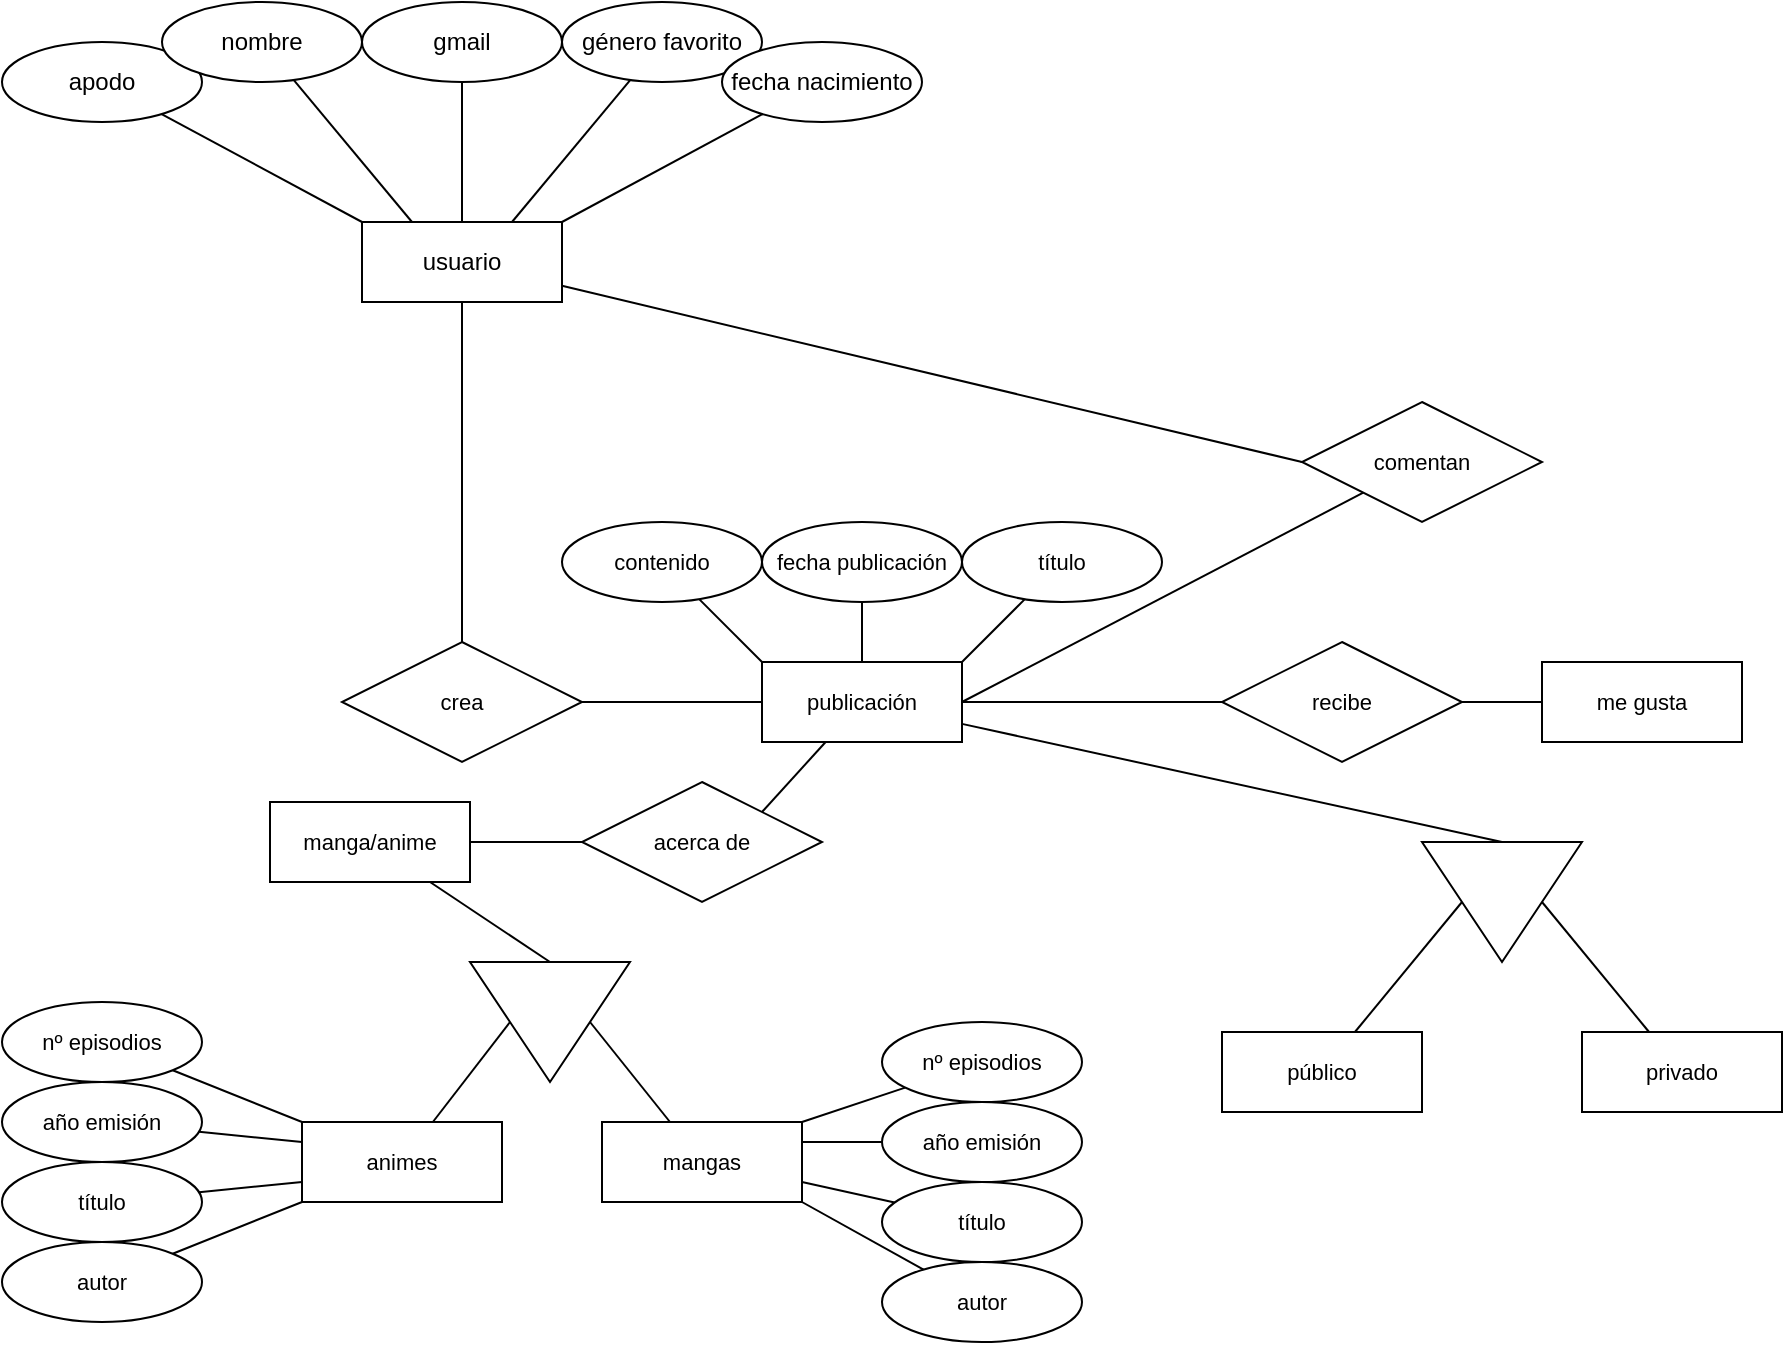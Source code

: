 <mxfile version="24.7.17">
  <diagram name="Página-1" id="M4jwLt3chlfe-bUJPSQx">
    <mxGraphModel grid="1" page="1" gridSize="10" guides="1" tooltips="1" connect="1" arrows="1" fold="1" pageScale="1" pageWidth="827" pageHeight="1169" math="0" shadow="0">
      <root>
        <mxCell id="0" />
        <mxCell id="1" parent="0" />
        <mxCell id="kD788OwM7WemHHMl1Btq-38" style="edgeStyle=none;shape=connector;rounded=0;orthogonalLoop=1;jettySize=auto;html=1;entryX=0.5;entryY=0;entryDx=0;entryDy=0;strokeColor=default;align=center;verticalAlign=middle;fontFamily=Helvetica;fontSize=11;fontColor=default;labelBackgroundColor=default;endArrow=none;endFill=0;" edge="1" parent="1" source="kD788OwM7WemHHMl1Btq-1" target="kD788OwM7WemHHMl1Btq-13">
          <mxGeometry relative="1" as="geometry" />
        </mxCell>
        <mxCell id="kD788OwM7WemHHMl1Btq-39" style="edgeStyle=none;shape=connector;rounded=0;orthogonalLoop=1;jettySize=auto;html=1;entryX=0;entryY=0.5;entryDx=0;entryDy=0;strokeColor=default;align=center;verticalAlign=middle;fontFamily=Helvetica;fontSize=11;fontColor=default;labelBackgroundColor=default;endArrow=none;endFill=0;" edge="1" parent="1" source="kD788OwM7WemHHMl1Btq-1" target="kD788OwM7WemHHMl1Btq-20">
          <mxGeometry relative="1" as="geometry" />
        </mxCell>
        <mxCell id="kD788OwM7WemHHMl1Btq-1" value="usuario" style="whiteSpace=wrap;html=1;align=center;" vertex="1" parent="1">
          <mxGeometry x="360" y="160" width="100" height="40" as="geometry" />
        </mxCell>
        <mxCell id="kD788OwM7WemHHMl1Btq-7" style="rounded=0;orthogonalLoop=1;jettySize=auto;html=1;entryX=0;entryY=0;entryDx=0;entryDy=0;endArrow=none;endFill=0;" edge="1" parent="1" source="kD788OwM7WemHHMl1Btq-2" target="kD788OwM7WemHHMl1Btq-1">
          <mxGeometry relative="1" as="geometry" />
        </mxCell>
        <mxCell id="kD788OwM7WemHHMl1Btq-2" value="apodo" style="ellipse;whiteSpace=wrap;html=1;align=center;" vertex="1" parent="1">
          <mxGeometry x="180" y="70" width="100" height="40" as="geometry" />
        </mxCell>
        <mxCell id="kD788OwM7WemHHMl1Btq-8" style="edgeStyle=none;shape=connector;rounded=0;orthogonalLoop=1;jettySize=auto;html=1;entryX=0.25;entryY=0;entryDx=0;entryDy=0;strokeColor=default;align=center;verticalAlign=middle;fontFamily=Helvetica;fontSize=11;fontColor=default;labelBackgroundColor=default;endArrow=none;endFill=0;" edge="1" parent="1" source="kD788OwM7WemHHMl1Btq-3" target="kD788OwM7WemHHMl1Btq-1">
          <mxGeometry relative="1" as="geometry" />
        </mxCell>
        <mxCell id="kD788OwM7WemHHMl1Btq-3" value="nombre" style="ellipse;whiteSpace=wrap;html=1;align=center;" vertex="1" parent="1">
          <mxGeometry x="260" y="50" width="100" height="40" as="geometry" />
        </mxCell>
        <mxCell id="kD788OwM7WemHHMl1Btq-9" style="edgeStyle=none;shape=connector;rounded=0;orthogonalLoop=1;jettySize=auto;html=1;entryX=0.5;entryY=0;entryDx=0;entryDy=0;strokeColor=default;align=center;verticalAlign=middle;fontFamily=Helvetica;fontSize=11;fontColor=default;labelBackgroundColor=default;endArrow=none;endFill=0;" edge="1" parent="1" source="kD788OwM7WemHHMl1Btq-4" target="kD788OwM7WemHHMl1Btq-1">
          <mxGeometry relative="1" as="geometry" />
        </mxCell>
        <mxCell id="kD788OwM7WemHHMl1Btq-4" value="gmail" style="ellipse;whiteSpace=wrap;html=1;align=center;" vertex="1" parent="1">
          <mxGeometry x="360" y="50" width="100" height="40" as="geometry" />
        </mxCell>
        <mxCell id="kD788OwM7WemHHMl1Btq-10" style="edgeStyle=none;shape=connector;rounded=0;orthogonalLoop=1;jettySize=auto;html=1;entryX=0.75;entryY=0;entryDx=0;entryDy=0;strokeColor=default;align=center;verticalAlign=middle;fontFamily=Helvetica;fontSize=11;fontColor=default;labelBackgroundColor=default;endArrow=none;endFill=0;" edge="1" parent="1" source="kD788OwM7WemHHMl1Btq-5" target="kD788OwM7WemHHMl1Btq-1">
          <mxGeometry relative="1" as="geometry" />
        </mxCell>
        <mxCell id="kD788OwM7WemHHMl1Btq-5" value="género favorito" style="ellipse;whiteSpace=wrap;html=1;align=center;" vertex="1" parent="1">
          <mxGeometry x="460" y="50" width="100" height="40" as="geometry" />
        </mxCell>
        <mxCell id="kD788OwM7WemHHMl1Btq-11" style="edgeStyle=none;shape=connector;rounded=0;orthogonalLoop=1;jettySize=auto;html=1;entryX=1;entryY=0;entryDx=0;entryDy=0;strokeColor=default;align=center;verticalAlign=middle;fontFamily=Helvetica;fontSize=11;fontColor=default;labelBackgroundColor=default;endArrow=none;endFill=0;" edge="1" parent="1" source="kD788OwM7WemHHMl1Btq-6" target="kD788OwM7WemHHMl1Btq-1">
          <mxGeometry relative="1" as="geometry" />
        </mxCell>
        <mxCell id="kD788OwM7WemHHMl1Btq-6" value="fecha nacimiento" style="ellipse;whiteSpace=wrap;html=1;align=center;" vertex="1" parent="1">
          <mxGeometry x="540" y="70" width="100" height="40" as="geometry" />
        </mxCell>
        <mxCell id="kD788OwM7WemHHMl1Btq-41" style="edgeStyle=none;shape=connector;rounded=0;orthogonalLoop=1;jettySize=auto;html=1;entryX=0;entryY=0.5;entryDx=0;entryDy=0;strokeColor=default;align=center;verticalAlign=middle;fontFamily=Helvetica;fontSize=11;fontColor=default;labelBackgroundColor=default;endArrow=none;endFill=0;" edge="1" parent="1" source="kD788OwM7WemHHMl1Btq-13" target="kD788OwM7WemHHMl1Btq-14">
          <mxGeometry relative="1" as="geometry" />
        </mxCell>
        <mxCell id="kD788OwM7WemHHMl1Btq-13" value="crea" style="shape=rhombus;perimeter=rhombusPerimeter;whiteSpace=wrap;html=1;align=center;fontFamily=Helvetica;fontSize=11;fontColor=default;labelBackgroundColor=default;" vertex="1" parent="1">
          <mxGeometry x="350" y="370" width="120" height="60" as="geometry" />
        </mxCell>
        <mxCell id="kD788OwM7WemHHMl1Btq-42" style="edgeStyle=none;shape=connector;rounded=0;orthogonalLoop=1;jettySize=auto;html=1;entryX=1;entryY=0;entryDx=0;entryDy=0;strokeColor=default;align=center;verticalAlign=middle;fontFamily=Helvetica;fontSize=11;fontColor=default;labelBackgroundColor=default;endArrow=none;endFill=0;" edge="1" parent="1" source="kD788OwM7WemHHMl1Btq-14" target="kD788OwM7WemHHMl1Btq-22">
          <mxGeometry relative="1" as="geometry" />
        </mxCell>
        <mxCell id="kD788OwM7WemHHMl1Btq-55" style="edgeStyle=none;shape=connector;rounded=0;orthogonalLoop=1;jettySize=auto;html=1;entryX=0;entryY=0.5;entryDx=0;entryDy=0;strokeColor=default;align=center;verticalAlign=middle;fontFamily=Helvetica;fontSize=11;fontColor=default;labelBackgroundColor=default;endArrow=none;endFill=0;" edge="1" parent="1" source="kD788OwM7WemHHMl1Btq-14" target="kD788OwM7WemHHMl1Btq-18">
          <mxGeometry relative="1" as="geometry" />
        </mxCell>
        <mxCell id="kD788OwM7WemHHMl1Btq-57" style="edgeStyle=none;shape=connector;rounded=0;orthogonalLoop=1;jettySize=auto;html=1;entryX=0;entryY=0.5;entryDx=0;entryDy=0;strokeColor=default;align=center;verticalAlign=middle;fontFamily=Helvetica;fontSize=11;fontColor=default;labelBackgroundColor=default;endArrow=none;endFill=0;" edge="1" parent="1" source="kD788OwM7WemHHMl1Btq-14" target="kD788OwM7WemHHMl1Btq-24">
          <mxGeometry relative="1" as="geometry" />
        </mxCell>
        <mxCell id="kD788OwM7WemHHMl1Btq-14" value="publicación" style="whiteSpace=wrap;html=1;align=center;fontFamily=Helvetica;fontSize=11;fontColor=default;labelBackgroundColor=default;" vertex="1" parent="1">
          <mxGeometry x="560" y="380" width="100" height="40" as="geometry" />
        </mxCell>
        <mxCell id="kD788OwM7WemHHMl1Btq-60" style="edgeStyle=none;shape=connector;rounded=0;orthogonalLoop=1;jettySize=auto;html=1;entryX=0;entryY=0;entryDx=0;entryDy=0;strokeColor=default;align=center;verticalAlign=middle;fontFamily=Helvetica;fontSize=11;fontColor=default;labelBackgroundColor=default;endArrow=none;endFill=0;" edge="1" parent="1" source="kD788OwM7WemHHMl1Btq-15" target="kD788OwM7WemHHMl1Btq-14">
          <mxGeometry relative="1" as="geometry" />
        </mxCell>
        <mxCell id="kD788OwM7WemHHMl1Btq-15" value="contenido" style="ellipse;whiteSpace=wrap;html=1;align=center;fontFamily=Helvetica;fontSize=11;fontColor=default;labelBackgroundColor=default;" vertex="1" parent="1">
          <mxGeometry x="460" y="310" width="100" height="40" as="geometry" />
        </mxCell>
        <mxCell id="kD788OwM7WemHHMl1Btq-61" style="edgeStyle=none;shape=connector;rounded=0;orthogonalLoop=1;jettySize=auto;html=1;entryX=0.5;entryY=0;entryDx=0;entryDy=0;strokeColor=default;align=center;verticalAlign=middle;fontFamily=Helvetica;fontSize=11;fontColor=default;labelBackgroundColor=default;endArrow=none;endFill=0;" edge="1" parent="1" source="kD788OwM7WemHHMl1Btq-16" target="kD788OwM7WemHHMl1Btq-14">
          <mxGeometry relative="1" as="geometry" />
        </mxCell>
        <mxCell id="kD788OwM7WemHHMl1Btq-16" value="fecha publicación" style="ellipse;whiteSpace=wrap;html=1;align=center;fontFamily=Helvetica;fontSize=11;fontColor=default;labelBackgroundColor=default;" vertex="1" parent="1">
          <mxGeometry x="560" y="310" width="100" height="40" as="geometry" />
        </mxCell>
        <mxCell id="kD788OwM7WemHHMl1Btq-62" style="edgeStyle=none;shape=connector;rounded=0;orthogonalLoop=1;jettySize=auto;html=1;entryX=1;entryY=0;entryDx=0;entryDy=0;strokeColor=default;align=center;verticalAlign=middle;fontFamily=Helvetica;fontSize=11;fontColor=default;labelBackgroundColor=default;endArrow=none;endFill=0;" edge="1" parent="1" source="kD788OwM7WemHHMl1Btq-17" target="kD788OwM7WemHHMl1Btq-14">
          <mxGeometry relative="1" as="geometry" />
        </mxCell>
        <mxCell id="kD788OwM7WemHHMl1Btq-17" value="título" style="ellipse;whiteSpace=wrap;html=1;align=center;fontFamily=Helvetica;fontSize=11;fontColor=default;labelBackgroundColor=default;" vertex="1" parent="1">
          <mxGeometry x="660" y="310" width="100" height="40" as="geometry" />
        </mxCell>
        <mxCell id="kD788OwM7WemHHMl1Btq-56" style="edgeStyle=none;shape=connector;rounded=0;orthogonalLoop=1;jettySize=auto;html=1;entryX=0;entryY=0.5;entryDx=0;entryDy=0;strokeColor=default;align=center;verticalAlign=middle;fontFamily=Helvetica;fontSize=11;fontColor=default;labelBackgroundColor=default;endArrow=none;endFill=0;" edge="1" parent="1" source="kD788OwM7WemHHMl1Btq-18" target="kD788OwM7WemHHMl1Btq-21">
          <mxGeometry relative="1" as="geometry" />
        </mxCell>
        <mxCell id="kD788OwM7WemHHMl1Btq-18" value="recibe" style="shape=rhombus;perimeter=rhombusPerimeter;whiteSpace=wrap;html=1;align=center;fontFamily=Helvetica;fontSize=11;fontColor=default;labelBackgroundColor=default;" vertex="1" parent="1">
          <mxGeometry x="790" y="370" width="120" height="60" as="geometry" />
        </mxCell>
        <mxCell id="kD788OwM7WemHHMl1Btq-40" style="edgeStyle=none;shape=connector;rounded=0;orthogonalLoop=1;jettySize=auto;html=1;entryX=1;entryY=0.5;entryDx=0;entryDy=0;strokeColor=default;align=center;verticalAlign=middle;fontFamily=Helvetica;fontSize=11;fontColor=default;labelBackgroundColor=default;endArrow=none;endFill=0;" edge="1" parent="1" source="kD788OwM7WemHHMl1Btq-20" target="kD788OwM7WemHHMl1Btq-14">
          <mxGeometry relative="1" as="geometry" />
        </mxCell>
        <mxCell id="kD788OwM7WemHHMl1Btq-20" value="comentan" style="shape=rhombus;perimeter=rhombusPerimeter;whiteSpace=wrap;html=1;align=center;fontFamily=Helvetica;fontSize=11;fontColor=default;labelBackgroundColor=default;" vertex="1" parent="1">
          <mxGeometry x="830" y="250" width="120" height="60" as="geometry" />
        </mxCell>
        <mxCell id="kD788OwM7WemHHMl1Btq-21" value="me gusta" style="whiteSpace=wrap;html=1;align=center;fontFamily=Helvetica;fontSize=11;fontColor=default;labelBackgroundColor=default;" vertex="1" parent="1">
          <mxGeometry x="950" y="380" width="100" height="40" as="geometry" />
        </mxCell>
        <mxCell id="kD788OwM7WemHHMl1Btq-43" style="edgeStyle=none;shape=connector;rounded=0;orthogonalLoop=1;jettySize=auto;html=1;entryX=1;entryY=0.5;entryDx=0;entryDy=0;strokeColor=default;align=center;verticalAlign=middle;fontFamily=Helvetica;fontSize=11;fontColor=default;labelBackgroundColor=default;endArrow=none;endFill=0;" edge="1" parent="1" source="kD788OwM7WemHHMl1Btq-22" target="kD788OwM7WemHHMl1Btq-23">
          <mxGeometry relative="1" as="geometry" />
        </mxCell>
        <mxCell id="kD788OwM7WemHHMl1Btq-22" value="acerca de" style="shape=rhombus;perimeter=rhombusPerimeter;whiteSpace=wrap;html=1;align=center;fontFamily=Helvetica;fontSize=11;fontColor=default;labelBackgroundColor=default;" vertex="1" parent="1">
          <mxGeometry x="470" y="440" width="120" height="60" as="geometry" />
        </mxCell>
        <mxCell id="kD788OwM7WemHHMl1Btq-44" style="edgeStyle=none;shape=connector;rounded=0;orthogonalLoop=1;jettySize=auto;html=1;entryX=0;entryY=0.5;entryDx=0;entryDy=0;strokeColor=default;align=center;verticalAlign=middle;fontFamily=Helvetica;fontSize=11;fontColor=default;labelBackgroundColor=default;endArrow=none;endFill=0;" edge="1" parent="1" source="kD788OwM7WemHHMl1Btq-23" target="kD788OwM7WemHHMl1Btq-25">
          <mxGeometry relative="1" as="geometry" />
        </mxCell>
        <mxCell id="kD788OwM7WemHHMl1Btq-23" value="manga/anime" style="whiteSpace=wrap;html=1;align=center;fontFamily=Helvetica;fontSize=11;fontColor=default;labelBackgroundColor=default;" vertex="1" parent="1">
          <mxGeometry x="314" y="450" width="100" height="40" as="geometry" />
        </mxCell>
        <mxCell id="kD788OwM7WemHHMl1Btq-24" value="" style="triangle;whiteSpace=wrap;html=1;fontFamily=Helvetica;fontSize=11;fontColor=default;labelBackgroundColor=default;direction=south;" vertex="1" parent="1">
          <mxGeometry x="890" y="470" width="80" height="60" as="geometry" />
        </mxCell>
        <mxCell id="kD788OwM7WemHHMl1Btq-25" value="" style="triangle;whiteSpace=wrap;html=1;fontFamily=Helvetica;fontSize=11;fontColor=default;labelBackgroundColor=default;direction=south;" vertex="1" parent="1">
          <mxGeometry x="414" y="530" width="80" height="60" as="geometry" />
        </mxCell>
        <mxCell id="kD788OwM7WemHHMl1Btq-58" style="edgeStyle=none;shape=connector;rounded=0;orthogonalLoop=1;jettySize=auto;html=1;entryX=0.5;entryY=1;entryDx=0;entryDy=0;strokeColor=default;align=center;verticalAlign=middle;fontFamily=Helvetica;fontSize=11;fontColor=default;labelBackgroundColor=default;endArrow=none;endFill=0;" edge="1" parent="1" source="kD788OwM7WemHHMl1Btq-26" target="kD788OwM7WemHHMl1Btq-24">
          <mxGeometry relative="1" as="geometry" />
        </mxCell>
        <mxCell id="kD788OwM7WemHHMl1Btq-26" value="público" style="whiteSpace=wrap;html=1;align=center;fontFamily=Helvetica;fontSize=11;fontColor=default;labelBackgroundColor=default;" vertex="1" parent="1">
          <mxGeometry x="790" y="565" width="100" height="40" as="geometry" />
        </mxCell>
        <mxCell id="kD788OwM7WemHHMl1Btq-59" style="edgeStyle=none;shape=connector;rounded=0;orthogonalLoop=1;jettySize=auto;html=1;entryX=0.5;entryY=0;entryDx=0;entryDy=0;strokeColor=default;align=center;verticalAlign=middle;fontFamily=Helvetica;fontSize=11;fontColor=default;labelBackgroundColor=default;endArrow=none;endFill=0;" edge="1" parent="1" source="kD788OwM7WemHHMl1Btq-27" target="kD788OwM7WemHHMl1Btq-24">
          <mxGeometry relative="1" as="geometry" />
        </mxCell>
        <mxCell id="kD788OwM7WemHHMl1Btq-27" value="privado" style="whiteSpace=wrap;html=1;align=center;fontFamily=Helvetica;fontSize=11;fontColor=default;labelBackgroundColor=default;" vertex="1" parent="1">
          <mxGeometry x="970" y="565" width="100" height="40" as="geometry" />
        </mxCell>
        <mxCell id="kD788OwM7WemHHMl1Btq-45" style="edgeStyle=none;shape=connector;rounded=0;orthogonalLoop=1;jettySize=auto;html=1;entryX=0.5;entryY=1;entryDx=0;entryDy=0;strokeColor=default;align=center;verticalAlign=middle;fontFamily=Helvetica;fontSize=11;fontColor=default;labelBackgroundColor=default;endArrow=none;endFill=0;" edge="1" parent="1" source="kD788OwM7WemHHMl1Btq-28" target="kD788OwM7WemHHMl1Btq-25">
          <mxGeometry relative="1" as="geometry" />
        </mxCell>
        <mxCell id="kD788OwM7WemHHMl1Btq-28" value="animes" style="whiteSpace=wrap;html=1;align=center;fontFamily=Helvetica;fontSize=11;fontColor=default;labelBackgroundColor=default;" vertex="1" parent="1">
          <mxGeometry x="330" y="610" width="100" height="40" as="geometry" />
        </mxCell>
        <mxCell id="kD788OwM7WemHHMl1Btq-46" style="edgeStyle=none;shape=connector;rounded=0;orthogonalLoop=1;jettySize=auto;html=1;entryX=0.5;entryY=0;entryDx=0;entryDy=0;strokeColor=default;align=center;verticalAlign=middle;fontFamily=Helvetica;fontSize=11;fontColor=default;labelBackgroundColor=default;endArrow=none;endFill=0;" edge="1" parent="1" source="kD788OwM7WemHHMl1Btq-29" target="kD788OwM7WemHHMl1Btq-25">
          <mxGeometry relative="1" as="geometry" />
        </mxCell>
        <mxCell id="kD788OwM7WemHHMl1Btq-29" value="mangas" style="whiteSpace=wrap;html=1;align=center;fontFamily=Helvetica;fontSize=11;fontColor=default;labelBackgroundColor=default;" vertex="1" parent="1">
          <mxGeometry x="480" y="610" width="100" height="40" as="geometry" />
        </mxCell>
        <mxCell id="kD788OwM7WemHHMl1Btq-47" style="edgeStyle=none;shape=connector;rounded=0;orthogonalLoop=1;jettySize=auto;html=1;entryX=0;entryY=0;entryDx=0;entryDy=0;strokeColor=default;align=center;verticalAlign=middle;fontFamily=Helvetica;fontSize=11;fontColor=default;labelBackgroundColor=default;endArrow=none;endFill=0;" edge="1" parent="1" source="kD788OwM7WemHHMl1Btq-30" target="kD788OwM7WemHHMl1Btq-28">
          <mxGeometry relative="1" as="geometry" />
        </mxCell>
        <mxCell id="kD788OwM7WemHHMl1Btq-30" value="nº episodios" style="ellipse;whiteSpace=wrap;html=1;align=center;fontFamily=Helvetica;fontSize=11;fontColor=default;labelBackgroundColor=default;" vertex="1" parent="1">
          <mxGeometry x="180" y="550" width="100" height="40" as="geometry" />
        </mxCell>
        <mxCell id="kD788OwM7WemHHMl1Btq-48" style="edgeStyle=none;shape=connector;rounded=0;orthogonalLoop=1;jettySize=auto;html=1;entryX=0;entryY=0.25;entryDx=0;entryDy=0;strokeColor=default;align=center;verticalAlign=middle;fontFamily=Helvetica;fontSize=11;fontColor=default;labelBackgroundColor=default;endArrow=none;endFill=0;" edge="1" parent="1" source="kD788OwM7WemHHMl1Btq-31" target="kD788OwM7WemHHMl1Btq-28">
          <mxGeometry relative="1" as="geometry" />
        </mxCell>
        <mxCell id="kD788OwM7WemHHMl1Btq-31" value="año emisión" style="ellipse;whiteSpace=wrap;html=1;align=center;fontFamily=Helvetica;fontSize=11;fontColor=default;labelBackgroundColor=default;" vertex="1" parent="1">
          <mxGeometry x="180" y="590" width="100" height="40" as="geometry" />
        </mxCell>
        <mxCell id="kD788OwM7WemHHMl1Btq-49" style="edgeStyle=none;shape=connector;rounded=0;orthogonalLoop=1;jettySize=auto;html=1;entryX=0;entryY=0.75;entryDx=0;entryDy=0;strokeColor=default;align=center;verticalAlign=middle;fontFamily=Helvetica;fontSize=11;fontColor=default;labelBackgroundColor=default;endArrow=none;endFill=0;" edge="1" parent="1" source="kD788OwM7WemHHMl1Btq-32" target="kD788OwM7WemHHMl1Btq-28">
          <mxGeometry relative="1" as="geometry" />
        </mxCell>
        <mxCell id="kD788OwM7WemHHMl1Btq-32" value="título" style="ellipse;whiteSpace=wrap;html=1;align=center;fontFamily=Helvetica;fontSize=11;fontColor=default;labelBackgroundColor=default;" vertex="1" parent="1">
          <mxGeometry x="180" y="630" width="100" height="40" as="geometry" />
        </mxCell>
        <mxCell id="kD788OwM7WemHHMl1Btq-50" style="edgeStyle=none;shape=connector;rounded=0;orthogonalLoop=1;jettySize=auto;html=1;entryX=0;entryY=1;entryDx=0;entryDy=0;strokeColor=default;align=center;verticalAlign=middle;fontFamily=Helvetica;fontSize=11;fontColor=default;labelBackgroundColor=default;endArrow=none;endFill=0;" edge="1" parent="1" source="kD788OwM7WemHHMl1Btq-33" target="kD788OwM7WemHHMl1Btq-28">
          <mxGeometry relative="1" as="geometry" />
        </mxCell>
        <mxCell id="kD788OwM7WemHHMl1Btq-33" value="autor" style="ellipse;whiteSpace=wrap;html=1;align=center;fontFamily=Helvetica;fontSize=11;fontColor=default;labelBackgroundColor=default;" vertex="1" parent="1">
          <mxGeometry x="180" y="670" width="100" height="40" as="geometry" />
        </mxCell>
        <mxCell id="kD788OwM7WemHHMl1Btq-51" style="edgeStyle=none;shape=connector;rounded=0;orthogonalLoop=1;jettySize=auto;html=1;entryX=1;entryY=0;entryDx=0;entryDy=0;strokeColor=default;align=center;verticalAlign=middle;fontFamily=Helvetica;fontSize=11;fontColor=default;labelBackgroundColor=default;endArrow=none;endFill=0;" edge="1" parent="1" source="kD788OwM7WemHHMl1Btq-34" target="kD788OwM7WemHHMl1Btq-29">
          <mxGeometry relative="1" as="geometry" />
        </mxCell>
        <mxCell id="kD788OwM7WemHHMl1Btq-34" value="nº episodios" style="ellipse;whiteSpace=wrap;html=1;align=center;fontFamily=Helvetica;fontSize=11;fontColor=default;labelBackgroundColor=default;" vertex="1" parent="1">
          <mxGeometry x="620" y="560" width="100" height="40" as="geometry" />
        </mxCell>
        <mxCell id="kD788OwM7WemHHMl1Btq-52" style="edgeStyle=none;shape=connector;rounded=0;orthogonalLoop=1;jettySize=auto;html=1;entryX=1;entryY=0.25;entryDx=0;entryDy=0;strokeColor=default;align=center;verticalAlign=middle;fontFamily=Helvetica;fontSize=11;fontColor=default;labelBackgroundColor=default;endArrow=none;endFill=0;" edge="1" parent="1" source="kD788OwM7WemHHMl1Btq-35" target="kD788OwM7WemHHMl1Btq-29">
          <mxGeometry relative="1" as="geometry" />
        </mxCell>
        <mxCell id="kD788OwM7WemHHMl1Btq-35" value="año emisión" style="ellipse;whiteSpace=wrap;html=1;align=center;fontFamily=Helvetica;fontSize=11;fontColor=default;labelBackgroundColor=default;" vertex="1" parent="1">
          <mxGeometry x="620" y="600" width="100" height="40" as="geometry" />
        </mxCell>
        <mxCell id="kD788OwM7WemHHMl1Btq-53" style="edgeStyle=none;shape=connector;rounded=0;orthogonalLoop=1;jettySize=auto;html=1;entryX=1;entryY=0.75;entryDx=0;entryDy=0;strokeColor=default;align=center;verticalAlign=middle;fontFamily=Helvetica;fontSize=11;fontColor=default;labelBackgroundColor=default;endArrow=none;endFill=0;" edge="1" parent="1" source="kD788OwM7WemHHMl1Btq-36" target="kD788OwM7WemHHMl1Btq-29">
          <mxGeometry relative="1" as="geometry" />
        </mxCell>
        <mxCell id="kD788OwM7WemHHMl1Btq-36" value="título" style="ellipse;whiteSpace=wrap;html=1;align=center;fontFamily=Helvetica;fontSize=11;fontColor=default;labelBackgroundColor=default;" vertex="1" parent="1">
          <mxGeometry x="620" y="640" width="100" height="40" as="geometry" />
        </mxCell>
        <mxCell id="kD788OwM7WemHHMl1Btq-54" style="edgeStyle=none;shape=connector;rounded=0;orthogonalLoop=1;jettySize=auto;html=1;entryX=1;entryY=1;entryDx=0;entryDy=0;strokeColor=default;align=center;verticalAlign=middle;fontFamily=Helvetica;fontSize=11;fontColor=default;labelBackgroundColor=default;endArrow=none;endFill=0;" edge="1" parent="1" source="kD788OwM7WemHHMl1Btq-37" target="kD788OwM7WemHHMl1Btq-29">
          <mxGeometry relative="1" as="geometry" />
        </mxCell>
        <mxCell id="kD788OwM7WemHHMl1Btq-37" value="autor" style="ellipse;whiteSpace=wrap;html=1;align=center;fontFamily=Helvetica;fontSize=11;fontColor=default;labelBackgroundColor=default;" vertex="1" parent="1">
          <mxGeometry x="620" y="680" width="100" height="40" as="geometry" />
        </mxCell>
      </root>
    </mxGraphModel>
  </diagram>
</mxfile>
